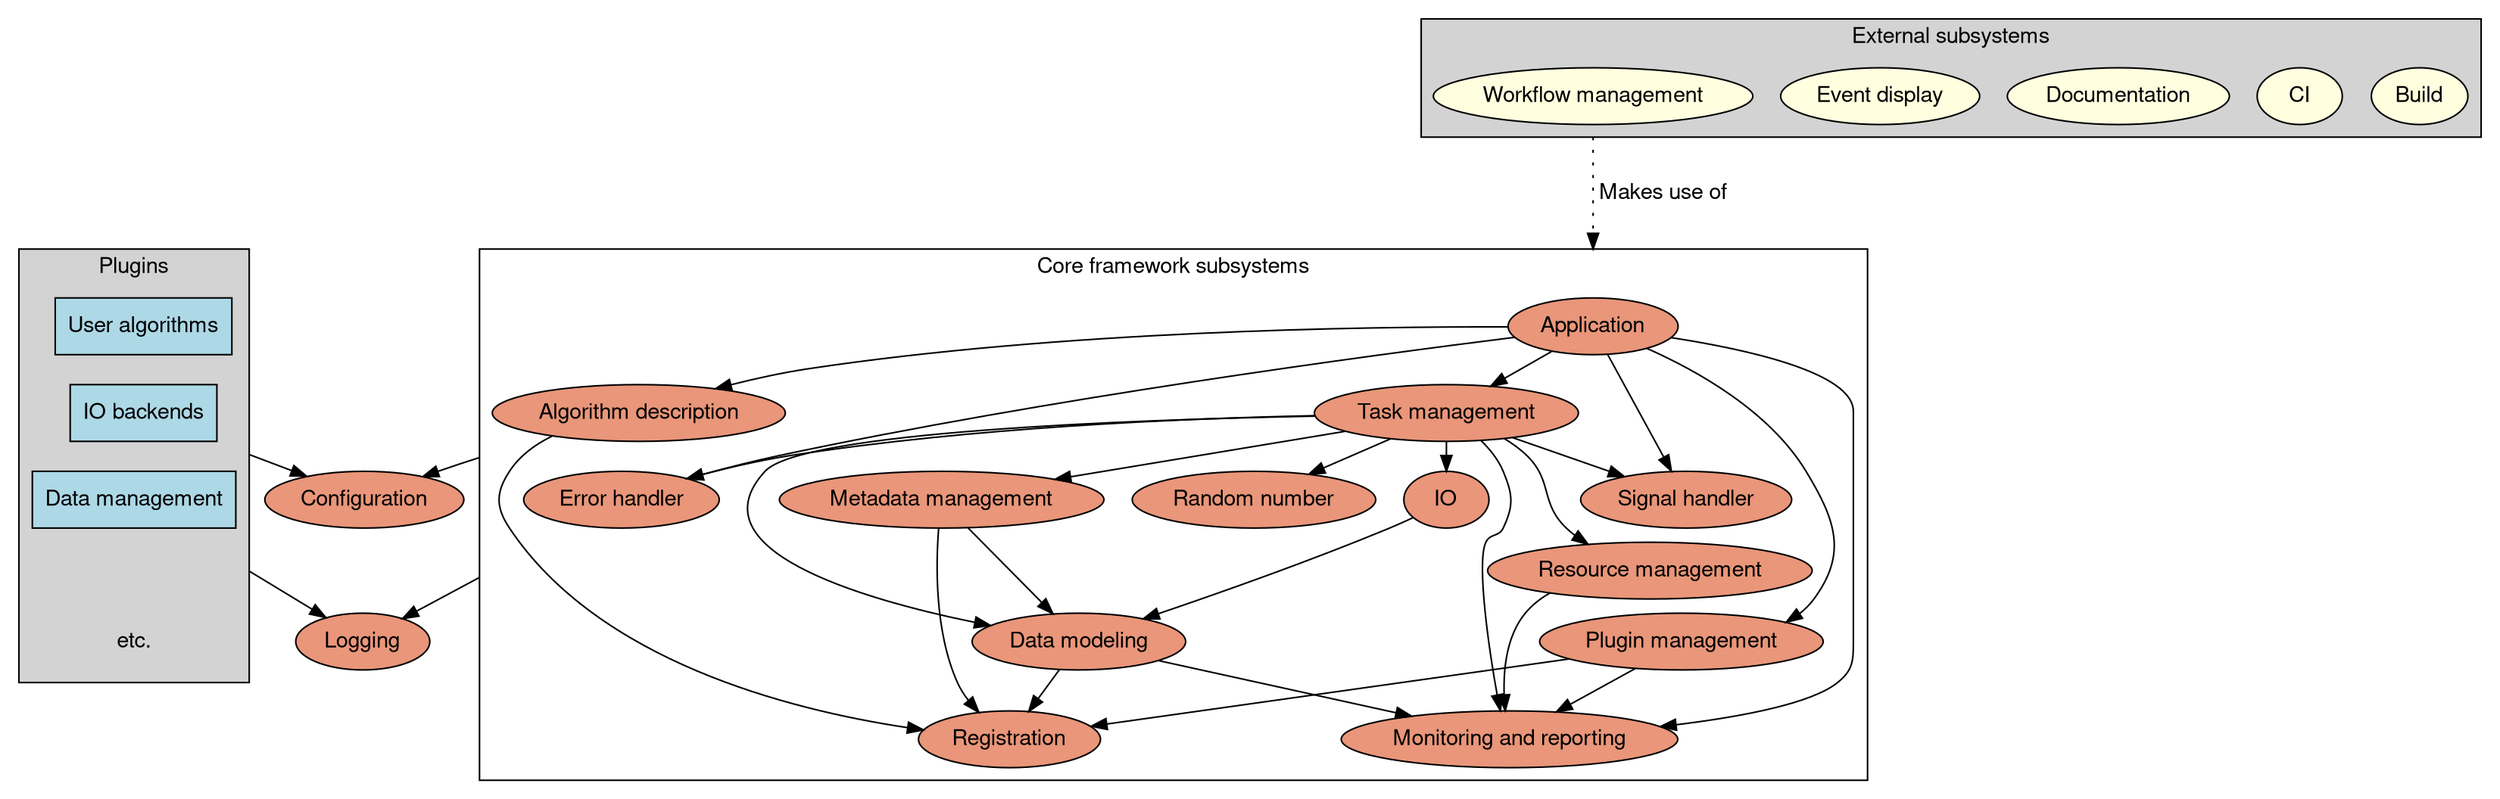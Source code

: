 digraph finite_state_machine {
  fontname="Helvetica,Arial,sans-serif"
  compound=true
  node [fontname="Helvetica,Arial,sans-serif", style=filled, fillcolor=darksalmon];

  logging [label="Logging"];
  configuration [label="Configuration"];

  subgraph cluster_core_subsystems {
    label = "Core framework subsystems";

    algo_description [label="Algorithm description"];
    application [label="Application"];
    data_modeling [label="Data modeling"];
    error_handler [label="Error handler"];
    io [label="IO"];
    metadata_management [label="Metadata management"];
    monitoring [label="Monitoring and reporting"];
    plugin_management [label="Plugin management"];
    registration [label="Registration"];
    random_number [ label="Random number"];
    resource_management [label="Resource management"];
    signal_handler [label="Signal handler"];
    task_management [label="Task management"];

    { rank=same; algo_description; task_management; }

    algo_description -> registration;

    application -> algo_description;
    application -> error_handler;
    application -> monitoring;
    application -> plugin_management;
    application -> signal_handler;
    application -> task_management;

    data_modeling -> monitoring;
    data_modeling -> registration;

    io -> data_modeling;

    metadata_management -> data_modeling;
    metadata_management -> registration;

    plugin_management -> monitoring;
    plugin_management -> registration;

    resource_management -> monitoring;

    task_management -> data_modeling;
    task_management -> error_handler;
    task_management -> io;
    task_management -> metadata_management;
    task_management -> monitoring;
    task_management -> random_number;
    task_management -> resource_management;
    task_management -> signal_handler;
  }

  subgraph cluster_external {
    label="External subsystems";
    edge [style=invis]
    node [fillcolor=lightyellow];
    style="filled";
    fillcolor="lightgray";

    Build;
    CI;
    Documentation;
    event_display [label="Event display"];
    workflow [label="Workflow management"];
  }

  subgraph cluster_plugins {
    label="Plugins";
    edge [style=invis]
    node [shape=box,fillcolor=lightblue];
    ranksep="0.05";
    style="filled";
    fillcolor="lightgray";

    Algo [label="User algorithms"]
    ROOT [label="IO backends"]
    RUCIO [label="Data management"]
    ellipsis [label="etc.", fillcolor=none, peripheries=0];
    Algo -> ROOT -> RUCIO -> ellipsis;
  }

  algo_description -> configuration [ltail=cluster_core_subsystems];
  error_handler -> logging [ltail=cluster_core_subsystems];

  RUCIO -> logging [ltail=cluster_plugins];
  ROOT -> configuration [ltail=cluster_plugins];
  workflow -> application [ltail=cluster_external,
                           lhead=cluster_core_subsystems,
                           fontname="Helvetica,Arial,sans-serif",
                           label=" Makes use of",
                           style=dotted,
                           minlen=3]
}
